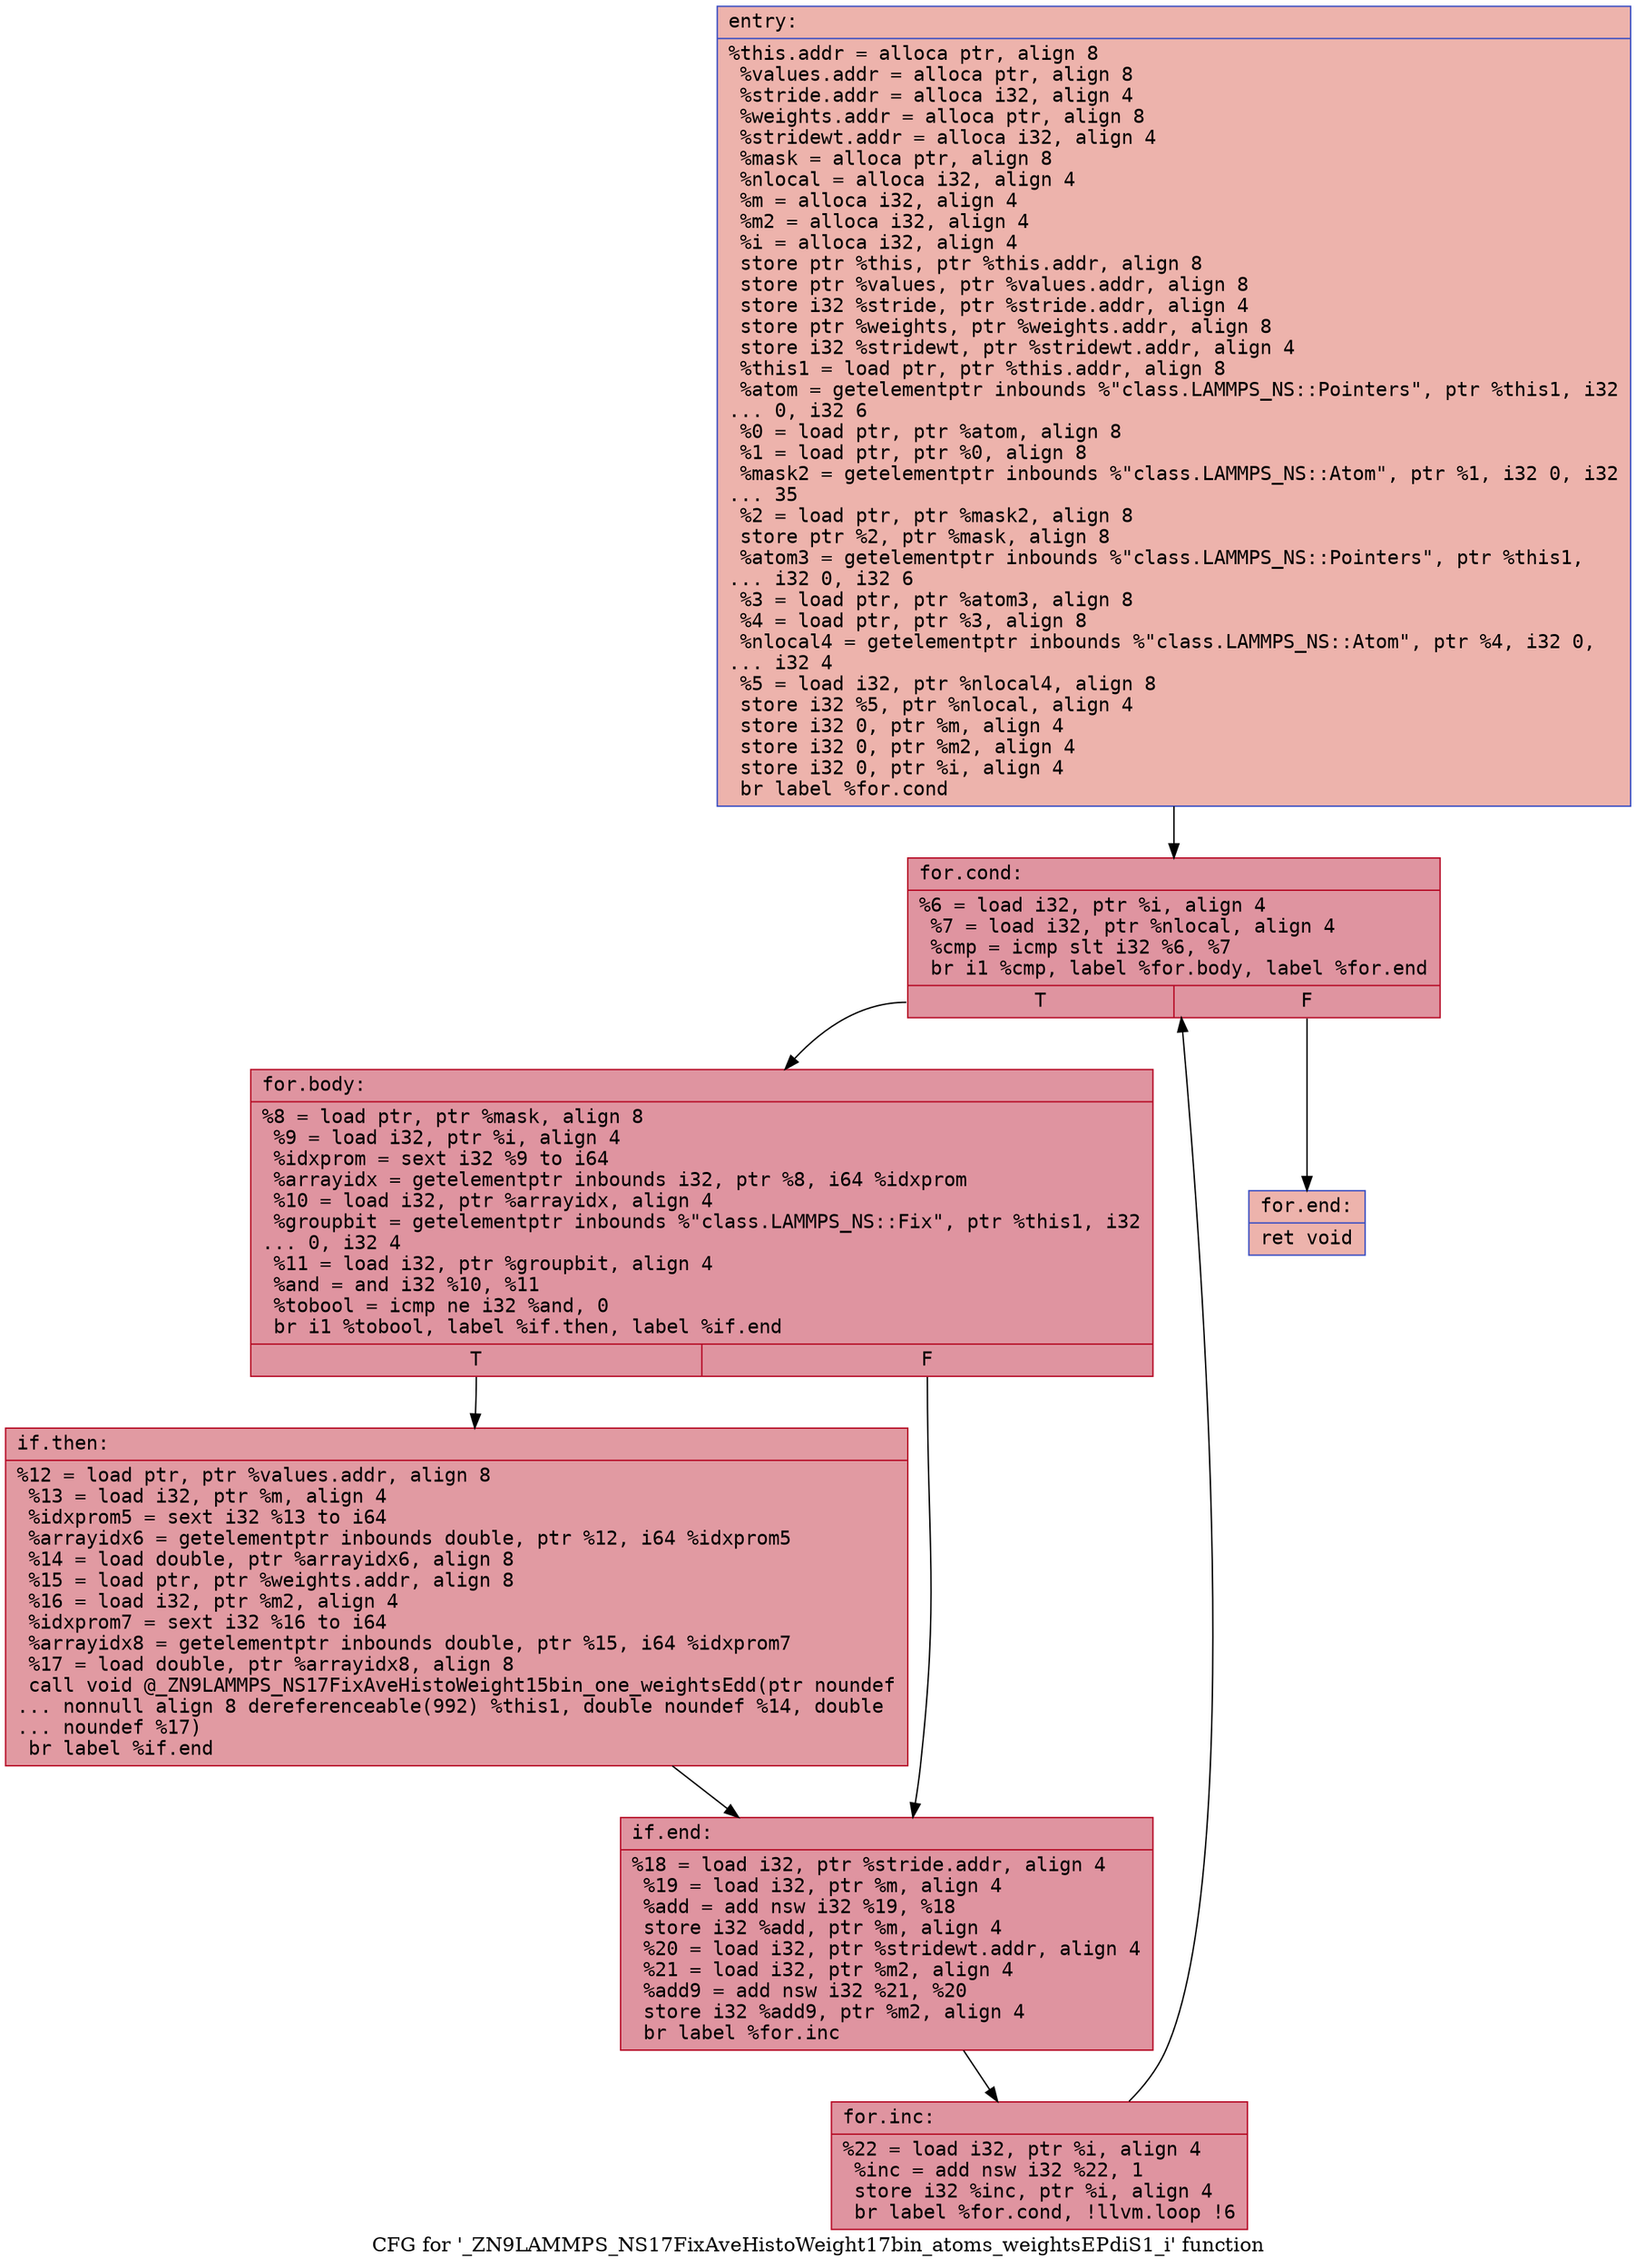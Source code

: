 digraph "CFG for '_ZN9LAMMPS_NS17FixAveHistoWeight17bin_atoms_weightsEPdiS1_i' function" {
	label="CFG for '_ZN9LAMMPS_NS17FixAveHistoWeight17bin_atoms_weightsEPdiS1_i' function";

	Node0x557d5bdee5b0 [shape=record,color="#3d50c3ff", style=filled, fillcolor="#d6524470" fontname="Courier",label="{entry:\l|  %this.addr = alloca ptr, align 8\l  %values.addr = alloca ptr, align 8\l  %stride.addr = alloca i32, align 4\l  %weights.addr = alloca ptr, align 8\l  %stridewt.addr = alloca i32, align 4\l  %mask = alloca ptr, align 8\l  %nlocal = alloca i32, align 4\l  %m = alloca i32, align 4\l  %m2 = alloca i32, align 4\l  %i = alloca i32, align 4\l  store ptr %this, ptr %this.addr, align 8\l  store ptr %values, ptr %values.addr, align 8\l  store i32 %stride, ptr %stride.addr, align 4\l  store ptr %weights, ptr %weights.addr, align 8\l  store i32 %stridewt, ptr %stridewt.addr, align 4\l  %this1 = load ptr, ptr %this.addr, align 8\l  %atom = getelementptr inbounds %\"class.LAMMPS_NS::Pointers\", ptr %this1, i32\l... 0, i32 6\l  %0 = load ptr, ptr %atom, align 8\l  %1 = load ptr, ptr %0, align 8\l  %mask2 = getelementptr inbounds %\"class.LAMMPS_NS::Atom\", ptr %1, i32 0, i32\l... 35\l  %2 = load ptr, ptr %mask2, align 8\l  store ptr %2, ptr %mask, align 8\l  %atom3 = getelementptr inbounds %\"class.LAMMPS_NS::Pointers\", ptr %this1,\l... i32 0, i32 6\l  %3 = load ptr, ptr %atom3, align 8\l  %4 = load ptr, ptr %3, align 8\l  %nlocal4 = getelementptr inbounds %\"class.LAMMPS_NS::Atom\", ptr %4, i32 0,\l... i32 4\l  %5 = load i32, ptr %nlocal4, align 8\l  store i32 %5, ptr %nlocal, align 4\l  store i32 0, ptr %m, align 4\l  store i32 0, ptr %m2, align 4\l  store i32 0, ptr %i, align 4\l  br label %for.cond\l}"];
	Node0x557d5bdee5b0 -> Node0x557d5bdee620[tooltip="entry -> for.cond\nProbability 100.00%" ];
	Node0x557d5bdee620 [shape=record,color="#b70d28ff", style=filled, fillcolor="#b70d2870" fontname="Courier",label="{for.cond:\l|  %6 = load i32, ptr %i, align 4\l  %7 = load i32, ptr %nlocal, align 4\l  %cmp = icmp slt i32 %6, %7\l  br i1 %cmp, label %for.body, label %for.end\l|{<s0>T|<s1>F}}"];
	Node0x557d5bdee620:s0 -> Node0x557d5be30030[tooltip="for.cond -> for.body\nProbability 96.88%" ];
	Node0x557d5bdee620:s1 -> Node0x557d5be300b0[tooltip="for.cond -> for.end\nProbability 3.12%" ];
	Node0x557d5be30030 [shape=record,color="#b70d28ff", style=filled, fillcolor="#b70d2870" fontname="Courier",label="{for.body:\l|  %8 = load ptr, ptr %mask, align 8\l  %9 = load i32, ptr %i, align 4\l  %idxprom = sext i32 %9 to i64\l  %arrayidx = getelementptr inbounds i32, ptr %8, i64 %idxprom\l  %10 = load i32, ptr %arrayidx, align 4\l  %groupbit = getelementptr inbounds %\"class.LAMMPS_NS::Fix\", ptr %this1, i32\l... 0, i32 4\l  %11 = load i32, ptr %groupbit, align 4\l  %and = and i32 %10, %11\l  %tobool = icmp ne i32 %and, 0\l  br i1 %tobool, label %if.then, label %if.end\l|{<s0>T|<s1>F}}"];
	Node0x557d5be30030:s0 -> Node0x557d5be30900[tooltip="for.body -> if.then\nProbability 62.50%" ];
	Node0x557d5be30030:s1 -> Node0x557d5be30970[tooltip="for.body -> if.end\nProbability 37.50%" ];
	Node0x557d5be30900 [shape=record,color="#b70d28ff", style=filled, fillcolor="#bb1b2c70" fontname="Courier",label="{if.then:\l|  %12 = load ptr, ptr %values.addr, align 8\l  %13 = load i32, ptr %m, align 4\l  %idxprom5 = sext i32 %13 to i64\l  %arrayidx6 = getelementptr inbounds double, ptr %12, i64 %idxprom5\l  %14 = load double, ptr %arrayidx6, align 8\l  %15 = load ptr, ptr %weights.addr, align 8\l  %16 = load i32, ptr %m2, align 4\l  %idxprom7 = sext i32 %16 to i64\l  %arrayidx8 = getelementptr inbounds double, ptr %15, i64 %idxprom7\l  %17 = load double, ptr %arrayidx8, align 8\l  call void @_ZN9LAMMPS_NS17FixAveHistoWeight15bin_one_weightsEdd(ptr noundef\l... nonnull align 8 dereferenceable(992) %this1, double noundef %14, double\l... noundef %17)\l  br label %if.end\l}"];
	Node0x557d5be30900 -> Node0x557d5be30970[tooltip="if.then -> if.end\nProbability 100.00%" ];
	Node0x557d5be30970 [shape=record,color="#b70d28ff", style=filled, fillcolor="#b70d2870" fontname="Courier",label="{if.end:\l|  %18 = load i32, ptr %stride.addr, align 4\l  %19 = load i32, ptr %m, align 4\l  %add = add nsw i32 %19, %18\l  store i32 %add, ptr %m, align 4\l  %20 = load i32, ptr %stridewt.addr, align 4\l  %21 = load i32, ptr %m2, align 4\l  %add9 = add nsw i32 %21, %20\l  store i32 %add9, ptr %m2, align 4\l  br label %for.inc\l}"];
	Node0x557d5be30970 -> Node0x557d5be31600[tooltip="if.end -> for.inc\nProbability 100.00%" ];
	Node0x557d5be31600 [shape=record,color="#b70d28ff", style=filled, fillcolor="#b70d2870" fontname="Courier",label="{for.inc:\l|  %22 = load i32, ptr %i, align 4\l  %inc = add nsw i32 %22, 1\l  store i32 %inc, ptr %i, align 4\l  br label %for.cond, !llvm.loop !6\l}"];
	Node0x557d5be31600 -> Node0x557d5bdee620[tooltip="for.inc -> for.cond\nProbability 100.00%" ];
	Node0x557d5be300b0 [shape=record,color="#3d50c3ff", style=filled, fillcolor="#d6524470" fontname="Courier",label="{for.end:\l|  ret void\l}"];
}
